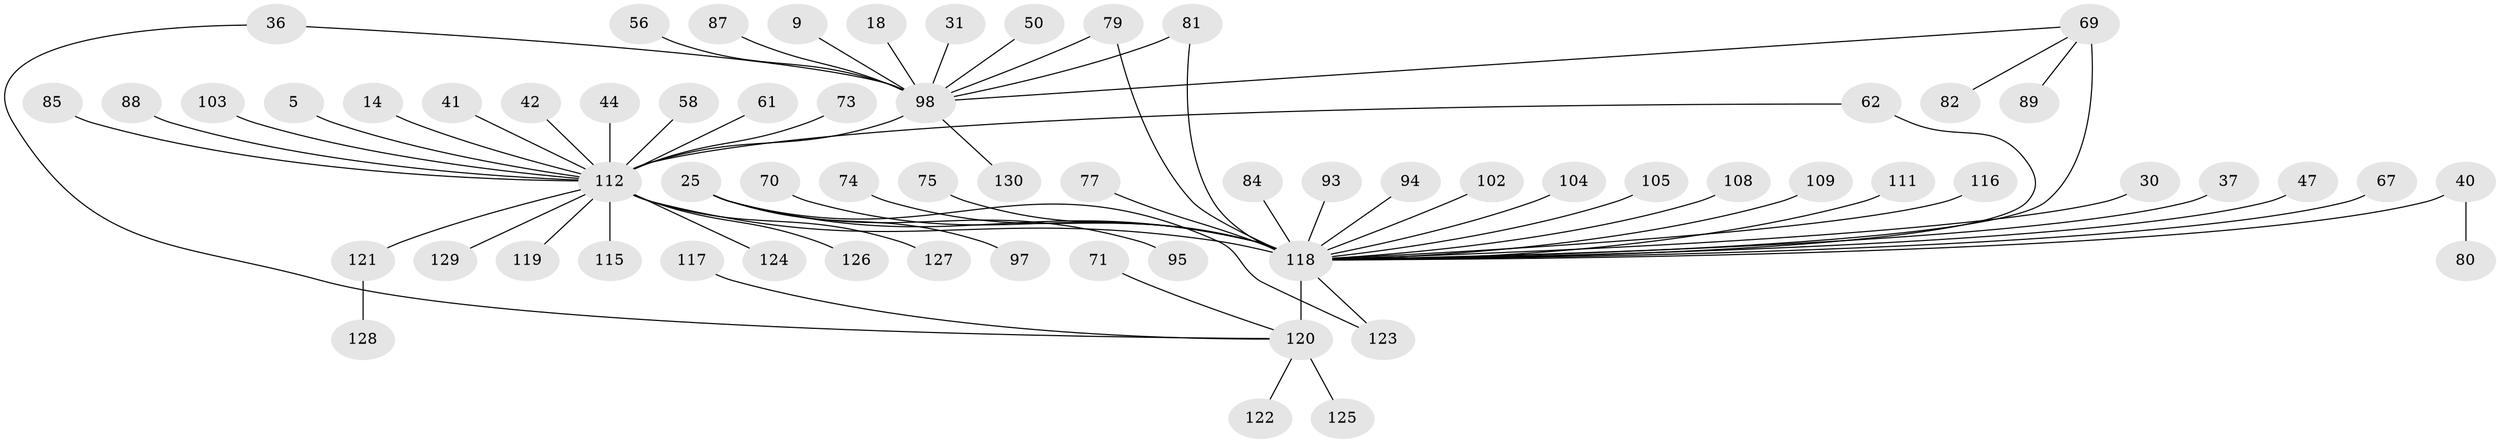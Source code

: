 // original degree distribution, {17: 0.015384615384615385, 10: 0.015384615384615385, 11: 0.023076923076923078, 1: 0.5153846153846153, 5: 0.038461538461538464, 6: 0.03076923076923077, 7: 0.015384615384615385, 4: 0.05384615384615385, 2: 0.19230769230769232, 8: 0.015384615384615385, 3: 0.08461538461538462}
// Generated by graph-tools (version 1.1) at 2025/47/03/09/25 04:47:56]
// undirected, 65 vertices, 70 edges
graph export_dot {
graph [start="1"]
  node [color=gray90,style=filled];
  5;
  9;
  14;
  18;
  25 [super="+21"];
  30;
  31;
  36;
  37;
  40 [super="+38"];
  41;
  42;
  44;
  47;
  50;
  56;
  58;
  61;
  62;
  67;
  69 [super="+54+68+60"];
  70;
  71;
  73;
  74;
  75;
  77;
  79;
  80;
  81 [super="+45+59"];
  82;
  84 [super="+76"];
  85;
  87;
  88 [super="+16"];
  89;
  93;
  94;
  95 [super="+49"];
  97;
  98 [super="+12+33"];
  102;
  103;
  104;
  105;
  108;
  109;
  111;
  112 [super="+22+46+64+96+90"];
  115;
  116;
  117;
  118 [super="+72+106+99+113+114"];
  119;
  120 [super="+65+53"];
  121 [super="+107"];
  122;
  123 [super="+83"];
  124 [super="+110"];
  125;
  126;
  127;
  128;
  129;
  130;
  5 -- 112;
  9 -- 98;
  14 -- 112;
  18 -- 98;
  25 -- 97;
  25 -- 118 [weight=4];
  25 -- 123;
  25 -- 95;
  30 -- 118;
  31 -- 98;
  36 -- 98;
  36 -- 120;
  37 -- 118;
  40 -- 80;
  40 -- 118 [weight=3];
  41 -- 112;
  42 -- 112;
  44 -- 112;
  47 -- 118;
  50 -- 98;
  56 -- 98;
  58 -- 112;
  61 -- 112;
  62 -- 118 [weight=3];
  62 -- 112;
  67 -- 118;
  69 -- 82;
  69 -- 98 [weight=2];
  69 -- 118 [weight=5];
  69 -- 89;
  70 -- 118;
  71 -- 120;
  73 -- 112;
  74 -- 118;
  75 -- 118;
  77 -- 118;
  79 -- 98;
  79 -- 118;
  81 -- 118 [weight=2];
  81 -- 98;
  84 -- 118;
  85 -- 112;
  87 -- 98;
  88 -- 112;
  93 -- 118;
  94 -- 118;
  98 -- 112 [weight=8];
  98 -- 130;
  102 -- 118;
  103 -- 112;
  104 -- 118;
  105 -- 118;
  108 -- 118;
  109 -- 118;
  111 -- 118;
  112 -- 126;
  112 -- 127;
  112 -- 129;
  112 -- 115;
  112 -- 118 [weight=9];
  112 -- 124;
  112 -- 119;
  112 -- 121 [weight=2];
  116 -- 118;
  117 -- 120;
  118 -- 120 [weight=6];
  118 -- 123;
  120 -- 122;
  120 -- 125;
  121 -- 128;
}
